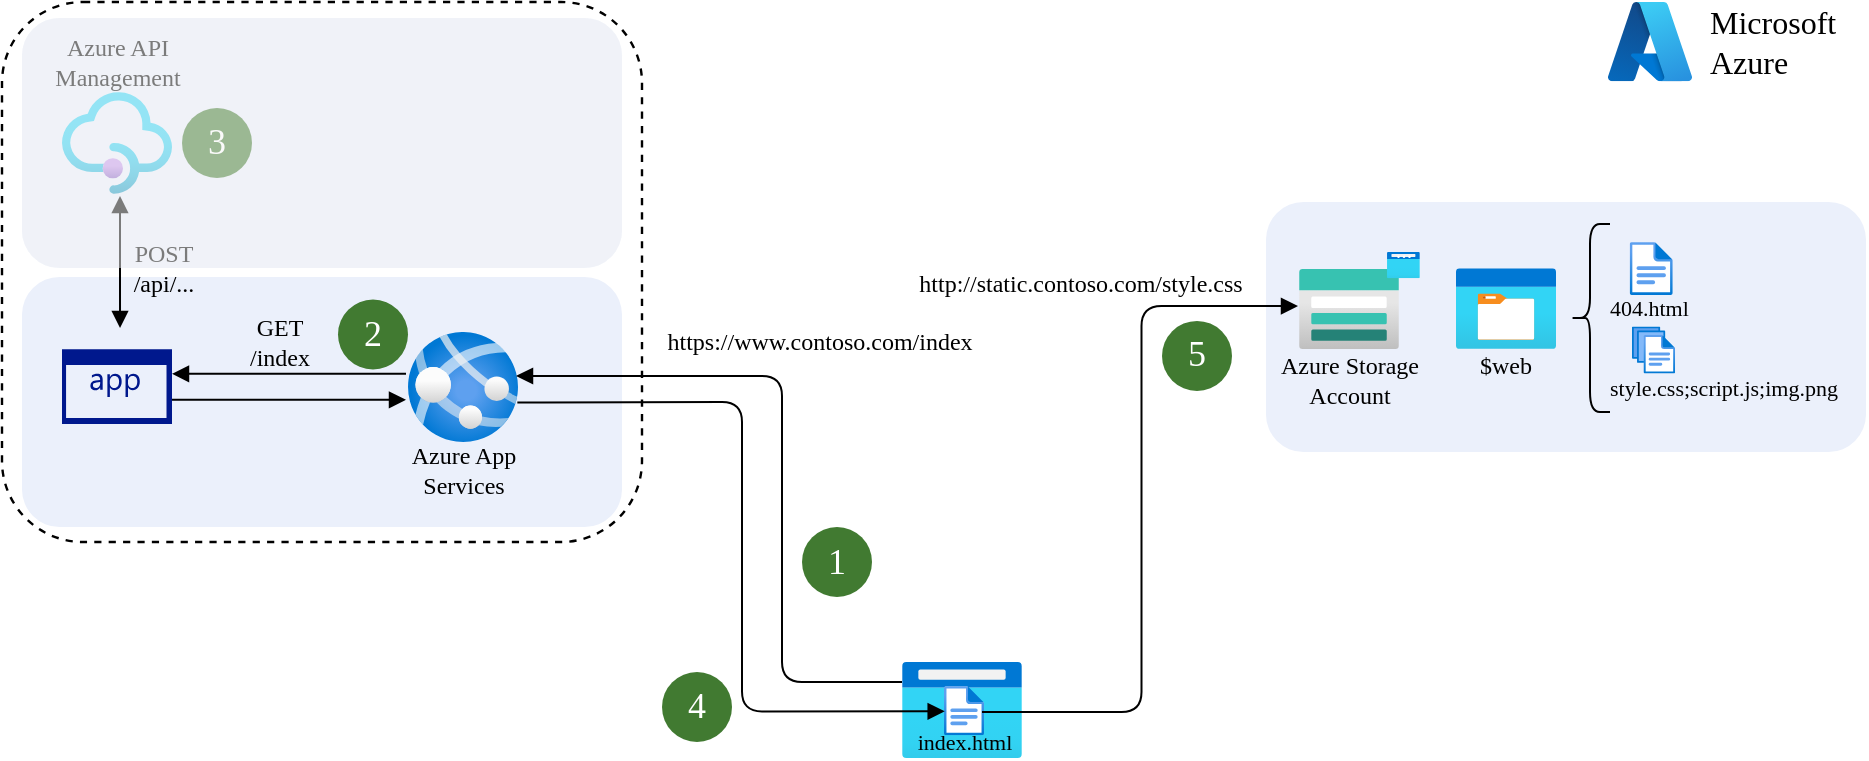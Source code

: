 <mxfile scale="1" border="0" version="24.4.14" type="device">
  <diagram id="uuqRldwOgIbGxOvL4-xz" name="example">
    <mxGraphModel dx="2293" dy="987" grid="1" gridSize="10" guides="1" tooltips="1" connect="1" arrows="1" fold="1" page="1" pageScale="1" pageWidth="827" pageHeight="1169" math="0" shadow="0">
      <root>
        <mxCell id="0" />
        <mxCell id="1" value="diagram" parent="0" />
        <mxCell id="o7ktDmw5J8hLE7qY6G8m-16" value="" style="rounded=1;whiteSpace=wrap;html=1;fillColor=none;strokeWidth=1.2;strokeColor=default;dashed=1;" vertex="1" parent="1">
          <mxGeometry x="-30" y="250" width="320" height="270" as="geometry" />
        </mxCell>
        <mxCell id="Zn63RdA2QdHTaaOqL-2k-1" value="" style="rounded=1;whiteSpace=wrap;html=1;fillColor=#ebf0fb;strokeWidth=1;strokeColor=none;" parent="1" vertex="1">
          <mxGeometry x="602" y="350" width="300" height="125" as="geometry" />
        </mxCell>
        <mxCell id="kkvrxajpSoupCZYvbQBq-20" value="" style="image;aspect=fixed;html=1;points=[];align=center;fontSize=12;image=img/lib/azure2/general/Browser.svg;" parent="1" vertex="1">
          <mxGeometry x="420" y="580" width="60" height="48" as="geometry" />
        </mxCell>
        <mxCell id="f0Yy0Vt2ueYXvtgh_L0p-17" value="" style="group" parent="1" vertex="1" connectable="0">
          <mxGeometry x="422" y="592" width="60" height="36" as="geometry" />
        </mxCell>
        <mxCell id="f0Yy0Vt2ueYXvtgh_L0p-6" value="" style="image;aspect=fixed;html=1;points=[];align=center;fontSize=12;image=img/lib/azure2/general/File.svg;" parent="f0Yy0Vt2ueYXvtgh_L0p-17" vertex="1">
          <mxGeometry x="19" width="20" height="24.64" as="geometry" />
        </mxCell>
        <mxCell id="Zn63RdA2QdHTaaOqL-2k-25" value="" style="group;fontSize=10;" parent="f0Yy0Vt2ueYXvtgh_L0p-17" vertex="1" connectable="0">
          <mxGeometry y="20" width="60" height="16" as="geometry" />
        </mxCell>
        <mxCell id="Zn63RdA2QdHTaaOqL-2k-18" value="index.html" style="text;html=1;strokeColor=none;fillColor=none;align=center;verticalAlign=middle;whiteSpace=wrap;rounded=0;fontColor=#000000;fontFamily=Azure;fontSource=https%3A%2F%2Fc.s-microsoft.com%2Fstatic%2Ffonts%2Fsegoe-ui%2Fwest-european%2Fnormal%2Flatest.woff2;fontSize=11;" parent="Zn63RdA2QdHTaaOqL-2k-25" vertex="1">
          <mxGeometry x="-0.81" y="4.966" width="60.81" height="6.068" as="geometry" />
        </mxCell>
        <mxCell id="f0Yy0Vt2ueYXvtgh_L0p-23" value="" style="image;aspect=fixed;html=1;points=[];align=center;fontSize=12;image=img/lib/azure2/other/Azure_A.svg;" parent="1" vertex="1">
          <mxGeometry x="773" y="250" width="42" height="39.57" as="geometry" />
        </mxCell>
        <mxCell id="f0Yy0Vt2ueYXvtgh_L0p-24" value="" style="group;fontSize=14;" parent="1" vertex="1" connectable="0">
          <mxGeometry x="603.5" y="383.5" width="105.5" height="65.5" as="geometry" />
        </mxCell>
        <mxCell id="Zn63RdA2QdHTaaOqL-2k-53" value="Azure Storage&lt;div style=&quot;font-size: 12px;&quot;&gt;Account&lt;/div&gt;" style="text;html=1;strokeColor=none;fillColor=none;align=center;verticalAlign=middle;whiteSpace=wrap;rounded=0;fontColor=#000000;fontFamily=Azure;fontSource=https%3A%2F%2Fc.s-microsoft.com%2Fstatic%2Ffonts%2Fsegoe-ui%2Fwest-european%2Fnormal%2Flatest.woff2;fontSize=12;" parent="f0Yy0Vt2ueYXvtgh_L0p-24" vertex="1">
          <mxGeometry y="45.5" width="80" height="20" as="geometry" />
        </mxCell>
        <mxCell id="f0Yy0Vt2ueYXvtgh_L0p-1" value="" style="image;aspect=fixed;html=1;points=[];align=center;fontSize=12;image=img/lib/azure2/storage/Storage_Accounts.svg;" parent="f0Yy0Vt2ueYXvtgh_L0p-24" vertex="1">
          <mxGeometry x="15" width="50" height="40" as="geometry" />
        </mxCell>
        <mxCell id="f0Yy0Vt2ueYXvtgh_L0p-4" value="" style="group" parent="f0Yy0Vt2ueYXvtgh_L0p-24" vertex="1" connectable="0">
          <mxGeometry x="35.5" y="-24.5" width="70" height="56" as="geometry" />
        </mxCell>
        <mxCell id="f0Yy0Vt2ueYXvtgh_L0p-2" value="" style="image;aspect=fixed;html=1;points=[];align=center;fontSize=12;image=img/lib/azure2/general/Browser.svg;" parent="f0Yy0Vt2ueYXvtgh_L0p-4" vertex="1">
          <mxGeometry x="23.487" y="16" width="16.447" height="13.158" as="geometry" />
        </mxCell>
        <mxCell id="f0Yy0Vt2ueYXvtgh_L0p-3" value="&lt;div&gt;&lt;font style=&quot;font-size: 11px;&quot;&gt;...&lt;/font&gt;&lt;/div&gt;" style="text;html=1;strokeColor=none;fillColor=none;align=center;verticalAlign=middle;whiteSpace=wrap;rounded=0;fontColor=#FFFFFF;fontFamily=Azure;fontSource=https%3A%2F%2Fc.s-microsoft.com%2Fstatic%2Ffonts%2Fsegoe-ui%2Fwest-european%2Fnormal%2Flatest.woff2;fontSize=42;spacingLeft=0;" parent="f0Yy0Vt2ueYXvtgh_L0p-4" vertex="1">
          <mxGeometry x="-3" y="-18" width="70" height="46" as="geometry" />
        </mxCell>
        <mxCell id="f0Yy0Vt2ueYXvtgh_L0p-29" value="Microsoft&lt;div style=&quot;font-size: 16px;&quot;&gt;Azure&lt;/div&gt;" style="text;html=1;strokeColor=none;fillColor=none;align=left;verticalAlign=middle;whiteSpace=wrap;rounded=0;fontColor=#000000;fontFamily=Azure;fontSource=https%3A%2F%2Fc.s-microsoft.com%2Fstatic%2Ffonts%2Fsegoe-ui%2Fwest-european%2Fnormal%2Flatest.woff2;fontSize=16;" parent="1" vertex="1">
          <mxGeometry x="822" y="260" width="80" height="20" as="geometry" />
        </mxCell>
        <mxCell id="f0Yy0Vt2ueYXvtgh_L0p-30" value="" style="edgeStyle=orthogonalEdgeStyle;rounded=1;orthogonalLoop=1;jettySize=auto;html=1;fontColor=#007FFF;strokeColor=#000000;endArrow=block;endFill=1;entryX=-0.01;entryY=0.463;entryDx=0;entryDy=0;entryPerimeter=0;exitX=0.95;exitY=0.528;exitDx=0;exitDy=0;exitPerimeter=0;startArrow=none;startFill=0;curved=0;" parent="1" edge="1" target="f0Yy0Vt2ueYXvtgh_L0p-1" source="f0Yy0Vt2ueYXvtgh_L0p-6">
          <mxGeometry relative="1" as="geometry">
            <mxPoint x="400" y="531.1" as="sourcePoint" />
            <mxPoint x="517" y="531.08" as="targetPoint" />
          </mxGeometry>
        </mxCell>
        <mxCell id="o7ktDmw5J8hLE7qY6G8m-2" value="" style="group" vertex="1" connectable="0" parent="1">
          <mxGeometry x="771.995" y="369.999" width="83" height="39.484" as="geometry" />
        </mxCell>
        <mxCell id="o7ktDmw5J8hLE7qY6G8m-3" value="" style="image;aspect=fixed;html=1;points=[];align=center;fontSize=12;image=img/lib/azure2/general/File.svg;" vertex="1" parent="o7ktDmw5J8hLE7qY6G8m-2">
          <mxGeometry x="11.846" width="21.538" height="26.535" as="geometry" />
        </mxCell>
        <mxCell id="o7ktDmw5J8hLE7qY6G8m-4" value="404.html" style="text;html=1;strokeColor=none;fillColor=none;align=left;verticalAlign=middle;whiteSpace=wrap;rounded=0;fontColor=#000000;fontFamily=Azure;fontSource=https%3A%2F%2Fc.s-microsoft.com%2Fstatic%2Ffonts%2Fsegoe-ui%2Fwest-european%2Fnormal%2Flatest.woff2;fontSize=11;" vertex="1" parent="o7ktDmw5J8hLE7qY6G8m-2">
          <mxGeometry y="25.548" width="45.231" height="13.935" as="geometry" />
        </mxCell>
        <mxCell id="o7ktDmw5J8hLE7qY6G8m-6" value="" style="group" vertex="1" connectable="0" parent="1">
          <mxGeometry x="785.004" y="396.998" width="68.923" height="55.812" as="geometry" />
        </mxCell>
        <mxCell id="o7ktDmw5J8hLE7qY6G8m-7" value="" style="image;aspect=fixed;html=1;points=[];align=center;fontSize=12;image=img/lib/azure2/general/Files.svg;" vertex="1" parent="o7ktDmw5J8hLE7qY6G8m-6">
          <mxGeometry y="15.201" width="21.538" height="23.563" as="geometry" />
        </mxCell>
        <mxCell id="o7ktDmw5J8hLE7qY6G8m-11" value="" style="image;aspect=fixed;html=1;points=[];align=center;fontSize=12;image=img/lib/azure2/general/Storage_Container.svg;" vertex="1" parent="1">
          <mxGeometry x="697" y="383" width="50" height="40.63" as="geometry" />
        </mxCell>
        <mxCell id="o7ktDmw5J8hLE7qY6G8m-12" value="$web" style="text;html=1;strokeColor=none;fillColor=none;align=center;verticalAlign=middle;whiteSpace=wrap;rounded=0;fontColor=#000000;fontFamily=Azure;fontSource=https%3A%2F%2Fc.s-microsoft.com%2Fstatic%2Ffonts%2Fsegoe-ui%2Fwest-european%2Fnormal%2Flatest.woff2;fontSize=12;" vertex="1" parent="1">
          <mxGeometry x="682" y="422" width="80" height="20" as="geometry" />
        </mxCell>
        <mxCell id="o7ktDmw5J8hLE7qY6G8m-13" value="" style="shape=curlyBracket;whiteSpace=wrap;html=1;rounded=1;labelPosition=left;verticalLabelPosition=middle;align=right;verticalAlign=middle;" vertex="1" parent="1">
          <mxGeometry x="754" y="361" width="20" height="94" as="geometry" />
        </mxCell>
        <mxCell id="o7ktDmw5J8hLE7qY6G8m-8" value="style.css;script.js;img.png" style="text;html=1;strokeColor=none;fillColor=none;align=left;verticalAlign=middle;whiteSpace=wrap;rounded=0;fontColor=#000000;fontFamily=Azure;fontSource=https%3A%2F%2Fc.s-microsoft.com%2Fstatic%2Ffonts%2Fsegoe-ui%2Fwest-european%2Fnormal%2Flatest.woff2;fontSize=11;" vertex="1" parent="1">
          <mxGeometry x="772.16" y="415" width="129.84" height="55.81" as="geometry" />
        </mxCell>
        <mxCell id="o7ktDmw5J8hLE7qY6G8m-14" value="" style="rounded=1;whiteSpace=wrap;html=1;fillColor=#ebf0fb;strokeWidth=1;strokeColor=none;" vertex="1" parent="1">
          <mxGeometry x="-20" y="258" width="300" height="125" as="geometry" />
        </mxCell>
        <mxCell id="o7ktDmw5J8hLE7qY6G8m-15" value="" style="rounded=1;whiteSpace=wrap;html=1;fillColor=#ebf0fb;strokeWidth=1;strokeColor=none;" vertex="1" parent="1">
          <mxGeometry x="-20" y="387.5" width="300" height="125" as="geometry" />
        </mxCell>
        <mxCell id="o7ktDmw5J8hLE7qY6G8m-9" value="" style="image;aspect=fixed;html=1;points=[];align=center;fontSize=12;image=img/lib/azure2/app_services/API_Management_Services.svg;" vertex="1" parent="1">
          <mxGeometry y="295.02" width="55" height="50.96" as="geometry" />
        </mxCell>
        <mxCell id="o7ktDmw5J8hLE7qY6G8m-17" value="Azure API&lt;div&gt;Management&lt;/div&gt;" style="text;html=1;strokeColor=none;fillColor=none;align=center;verticalAlign=middle;whiteSpace=wrap;rounded=0;fontColor=#000000;fontFamily=Azure;fontSource=https%3A%2F%2Fc.s-microsoft.com%2Fstatic%2Ffonts%2Fsegoe-ui%2Fwest-european%2Fnormal%2Flatest.woff2;fontSize=12;" vertex="1" parent="1">
          <mxGeometry x="-12.5" y="270" width="80" height="20" as="geometry" />
        </mxCell>
        <mxCell id="o7ktDmw5J8hLE7qY6G8m-10" value="" style="image;aspect=fixed;html=1;points=[];align=center;fontSize=12;image=img/lib/azure2/app_services/App_Services.svg;" vertex="1" parent="1">
          <mxGeometry x="173" y="415" width="55" height="55" as="geometry" />
        </mxCell>
        <mxCell id="o7ktDmw5J8hLE7qY6G8m-26" value="" style="edgeStyle=orthogonalEdgeStyle;rounded=0;orthogonalLoop=1;jettySize=auto;html=1;fontColor=#007FFF;strokeColor=#000000;endArrow=block;endFill=1;entryX=-0.006;entryY=0.318;entryDx=0;entryDy=0;entryPerimeter=0;exitX=0.98;exitY=0.538;exitDx=0;exitDy=0;exitPerimeter=0;startArrow=none;startFill=0;" edge="1" parent="1">
          <mxGeometry relative="1" as="geometry">
            <mxPoint x="55" y="448.93" as="sourcePoint" />
            <mxPoint x="172" y="448.91" as="targetPoint" />
          </mxGeometry>
        </mxCell>
        <mxCell id="o7ktDmw5J8hLE7qY6G8m-27" value="" style="edgeStyle=orthogonalEdgeStyle;rounded=0;orthogonalLoop=1;jettySize=auto;html=1;fontColor=#007FFF;strokeColor=#000000;endArrow=none;endFill=0;entryX=-0.006;entryY=0.318;entryDx=0;entryDy=0;entryPerimeter=0;exitX=0.98;exitY=0.538;exitDx=0;exitDy=0;exitPerimeter=0;startArrow=block;startFill=1;" edge="1" parent="1">
          <mxGeometry relative="1" as="geometry">
            <mxPoint x="55" y="435.93" as="sourcePoint" />
            <mxPoint x="172" y="435.91" as="targetPoint" />
          </mxGeometry>
        </mxCell>
        <mxCell id="o7ktDmw5J8hLE7qY6G8m-28" value="GET&lt;div&gt;/index&lt;/div&gt;" style="text;html=1;strokeColor=none;fillColor=none;align=center;verticalAlign=middle;whiteSpace=wrap;rounded=0;fontColor=#000000;fontFamily=Azure;fontSource=https%3A%2F%2Fc.s-microsoft.com%2Fstatic%2Ffonts%2Fsegoe-ui%2Fwest-european%2Fnormal%2Flatest.woff2;fontSize=12;" vertex="1" parent="1">
          <mxGeometry x="69" y="410" width="80" height="20" as="geometry" />
        </mxCell>
        <mxCell id="o7ktDmw5J8hLE7qY6G8m-29" value="" style="sketch=0;aspect=fixed;pointerEvents=1;shadow=0;dashed=0;html=1;strokeColor=none;labelPosition=center;verticalLabelPosition=bottom;verticalAlign=top;align=center;fillColor=#00188D;shape=mxgraph.mscae.enterprise.application" vertex="1" parent="1">
          <mxGeometry y="423.63" width="55" height="37.4" as="geometry" />
        </mxCell>
        <mxCell id="o7ktDmw5J8hLE7qY6G8m-30" value="Azure App&lt;div&gt;Services&lt;/div&gt;" style="text;html=1;strokeColor=none;fillColor=none;align=center;verticalAlign=middle;whiteSpace=wrap;rounded=0;fontColor=#000000;fontFamily=Azure;fontSource=https%3A%2F%2Fc.s-microsoft.com%2Fstatic%2Ffonts%2Fsegoe-ui%2Fwest-european%2Fnormal%2Flatest.woff2;fontSize=12;" vertex="1" parent="1">
          <mxGeometry x="160.5" y="473.81" width="80" height="20" as="geometry" />
        </mxCell>
        <mxCell id="f0Yy0Vt2ueYXvtgh_L0p-28" value="" style="edgeStyle=orthogonalEdgeStyle;rounded=1;orthogonalLoop=1;jettySize=auto;html=1;fontColor=#007FFF;strokeColor=#000000;endArrow=none;endFill=0;startArrow=block;startFill=1;curved=0;" parent="1" edge="1">
          <mxGeometry relative="1" as="geometry">
            <mxPoint x="227" y="437" as="sourcePoint" />
            <mxPoint x="420" y="590" as="targetPoint" />
            <Array as="points">
              <mxPoint x="360" y="437" />
              <mxPoint x="360" y="590" />
            </Array>
          </mxGeometry>
        </mxCell>
        <mxCell id="o7ktDmw5J8hLE7qY6G8m-31" value="" style="edgeStyle=orthogonalEdgeStyle;rounded=1;orthogonalLoop=1;jettySize=auto;html=1;fontColor=#007FFF;strokeColor=#000000;endArrow=block;endFill=1;startArrow=none;startFill=0;curved=0;entryX=0.017;entryY=0.514;entryDx=0;entryDy=0;entryPerimeter=0;exitX=0.994;exitY=0.642;exitDx=0;exitDy=0;exitPerimeter=0;" edge="1" parent="1" source="o7ktDmw5J8hLE7qY6G8m-10" target="f0Yy0Vt2ueYXvtgh_L0p-6">
          <mxGeometry relative="1" as="geometry">
            <mxPoint x="233" y="449" as="sourcePoint" />
            <mxPoint x="430" y="605" as="targetPoint" />
            <Array as="points">
              <mxPoint x="230" y="450" />
              <mxPoint x="340" y="450" />
              <mxPoint x="340" y="605" />
            </Array>
          </mxGeometry>
        </mxCell>
        <mxCell id="o7ktDmw5J8hLE7qY6G8m-32" value="https://www.contoso.com/index" style="text;html=1;strokeColor=none;fillColor=none;align=center;verticalAlign=middle;whiteSpace=wrap;rounded=0;fontColor=#000000;fontFamily=Azure;fontSource=https%3A%2F%2Fc.s-microsoft.com%2Fstatic%2Ffonts%2Fsegoe-ui%2Fwest-european%2Fnormal%2Flatest.woff2;fontSize=12;" vertex="1" parent="1">
          <mxGeometry x="339" y="409.9" width="80" height="20" as="geometry" />
        </mxCell>
        <mxCell id="o7ktDmw5J8hLE7qY6G8m-33" value="http://static.contoso.com/style.css" style="text;html=1;strokeColor=none;fillColor=none;align=center;verticalAlign=middle;whiteSpace=wrap;rounded=0;fontColor=#000000;fontFamily=Azure;fontSource=https%3A%2F%2Fc.s-microsoft.com%2Fstatic%2Ffonts%2Fsegoe-ui%2Fwest-european%2Fnormal%2Flatest.woff2;fontSize=12;" vertex="1" parent="1">
          <mxGeometry x="419" y="380.9" width="181" height="20" as="geometry" />
        </mxCell>
        <mxCell id="o7ktDmw5J8hLE7qY6G8m-19" value="POST&lt;div&gt;/api/...&lt;/div&gt;" style="text;html=1;strokeColor=none;fillColor=none;align=center;verticalAlign=middle;whiteSpace=wrap;rounded=0;fontColor=#000000;fontFamily=Azure;fontSource=https%3A%2F%2Fc.s-microsoft.com%2Fstatic%2Ffonts%2Fsegoe-ui%2Fwest-european%2Fnormal%2Flatest.woff2;fontSize=12;" vertex="1" parent="1">
          <mxGeometry x="11" y="373" width="80" height="20" as="geometry" />
        </mxCell>
        <mxCell id="o7ktDmw5J8hLE7qY6G8m-18" value="" style="endArrow=block;startArrow=block;html=1;rounded=0;startFill=1;endFill=1;exitX=0.473;exitY=-0.036;exitDx=0;exitDy=0;exitPerimeter=0;" edge="1" parent="1">
          <mxGeometry x="-0.0" width="50" height="50" relative="1" as="geometry">
            <mxPoint x="29.015" y="413.02" as="sourcePoint" />
            <mxPoint x="29" y="347" as="targetPoint" />
            <Array as="points">
              <mxPoint x="29" y="390" />
            </Array>
            <mxPoint as="offset" />
          </mxGeometry>
        </mxCell>
        <mxCell id="o7ktDmw5J8hLE7qY6G8m-41" value="callouts" parent="0" />
        <mxCell id="o7ktDmw5J8hLE7qY6G8m-47" value="1" style="ellipse;whiteSpace=wrap;html=1;aspect=fixed;fillColor=#417a31;strokeColor=none;fontColor=#FFFFFF;fontSize=18;fontFamily=Azure;fontSource=https%3A%2F%2Fc.s-microsoft.com%2Fstatic%2Ffonts%2Fsegoe-ui%2Fwest-european%2Fnormal%2Flatest.woff2;verticalAlign=top;labelPosition=center;verticalLabelPosition=middle;align=center;" vertex="1" parent="o7ktDmw5J8hLE7qY6G8m-41">
          <mxGeometry x="370" y="512.5" width="35" height="35" as="geometry" />
        </mxCell>
        <mxCell id="o7ktDmw5J8hLE7qY6G8m-48" value="2" style="ellipse;whiteSpace=wrap;html=1;aspect=fixed;fillColor=#417a31;strokeColor=none;fontColor=#FFFFFF;fontSize=18;fontFamily=Azure;fontSource=https%3A%2F%2Fc.s-microsoft.com%2Fstatic%2Ffonts%2Fsegoe-ui%2Fwest-european%2Fnormal%2Flatest.woff2;verticalAlign=top;labelPosition=center;verticalLabelPosition=middle;align=center;horizontal=1;" vertex="1" parent="o7ktDmw5J8hLE7qY6G8m-41">
          <mxGeometry x="138" y="398.75" width="35" height="35" as="geometry" />
        </mxCell>
        <mxCell id="o7ktDmw5J8hLE7qY6G8m-49" value="3" style="ellipse;whiteSpace=wrap;html=1;aspect=fixed;fillColor=#417a31;strokeColor=none;fontColor=#FFFFFF;fontSize=18;fontFamily=Azure;fontSource=https%3A%2F%2Fc.s-microsoft.com%2Fstatic%2Ffonts%2Fsegoe-ui%2Fwest-european%2Fnormal%2Flatest.woff2;verticalAlign=top;labelPosition=center;verticalLabelPosition=middle;align=center;horizontal=1;" vertex="1" parent="o7ktDmw5J8hLE7qY6G8m-41">
          <mxGeometry x="60" y="303" width="35" height="35" as="geometry" />
        </mxCell>
        <mxCell id="o7ktDmw5J8hLE7qY6G8m-50" value="4" style="ellipse;whiteSpace=wrap;html=1;aspect=fixed;fillColor=#417a31;strokeColor=none;fontColor=#FFFFFF;fontSize=18;fontFamily=Azure;fontSource=https%3A%2F%2Fc.s-microsoft.com%2Fstatic%2Ffonts%2Fsegoe-ui%2Fwest-european%2Fnormal%2Flatest.woff2;verticalAlign=top;labelPosition=center;verticalLabelPosition=middle;align=center;horizontal=1;" vertex="1" parent="o7ktDmw5J8hLE7qY6G8m-41">
          <mxGeometry x="300" y="585" width="35" height="35" as="geometry" />
        </mxCell>
        <mxCell id="o7ktDmw5J8hLE7qY6G8m-51" value="5" style="ellipse;whiteSpace=wrap;html=1;aspect=fixed;fillColor=#417a31;strokeColor=none;fontColor=#FFFFFF;fontSize=18;fontFamily=Azure;fontSource=https%3A%2F%2Fc.s-microsoft.com%2Fstatic%2Ffonts%2Fsegoe-ui%2Fwest-european%2Fnormal%2Flatest.woff2;verticalAlign=top;labelPosition=center;verticalLabelPosition=middle;align=center;horizontal=1;" vertex="1" parent="o7ktDmw5J8hLE7qY6G8m-41">
          <mxGeometry x="550" y="409.48" width="35" height="35" as="geometry" />
        </mxCell>
        <mxCell id="o7ktDmw5J8hLE7qY6G8m-52" value="" style="rounded=1;whiteSpace=wrap;html=1;fillColor=#f5f5f5;strokeWidth=1;strokeColor=none;fontColor=#333333;opacity=50;" vertex="1" parent="o7ktDmw5J8hLE7qY6G8m-41">
          <mxGeometry x="-20" y="258" width="300" height="125" as="geometry" />
        </mxCell>
      </root>
    </mxGraphModel>
  </diagram>
</mxfile>

